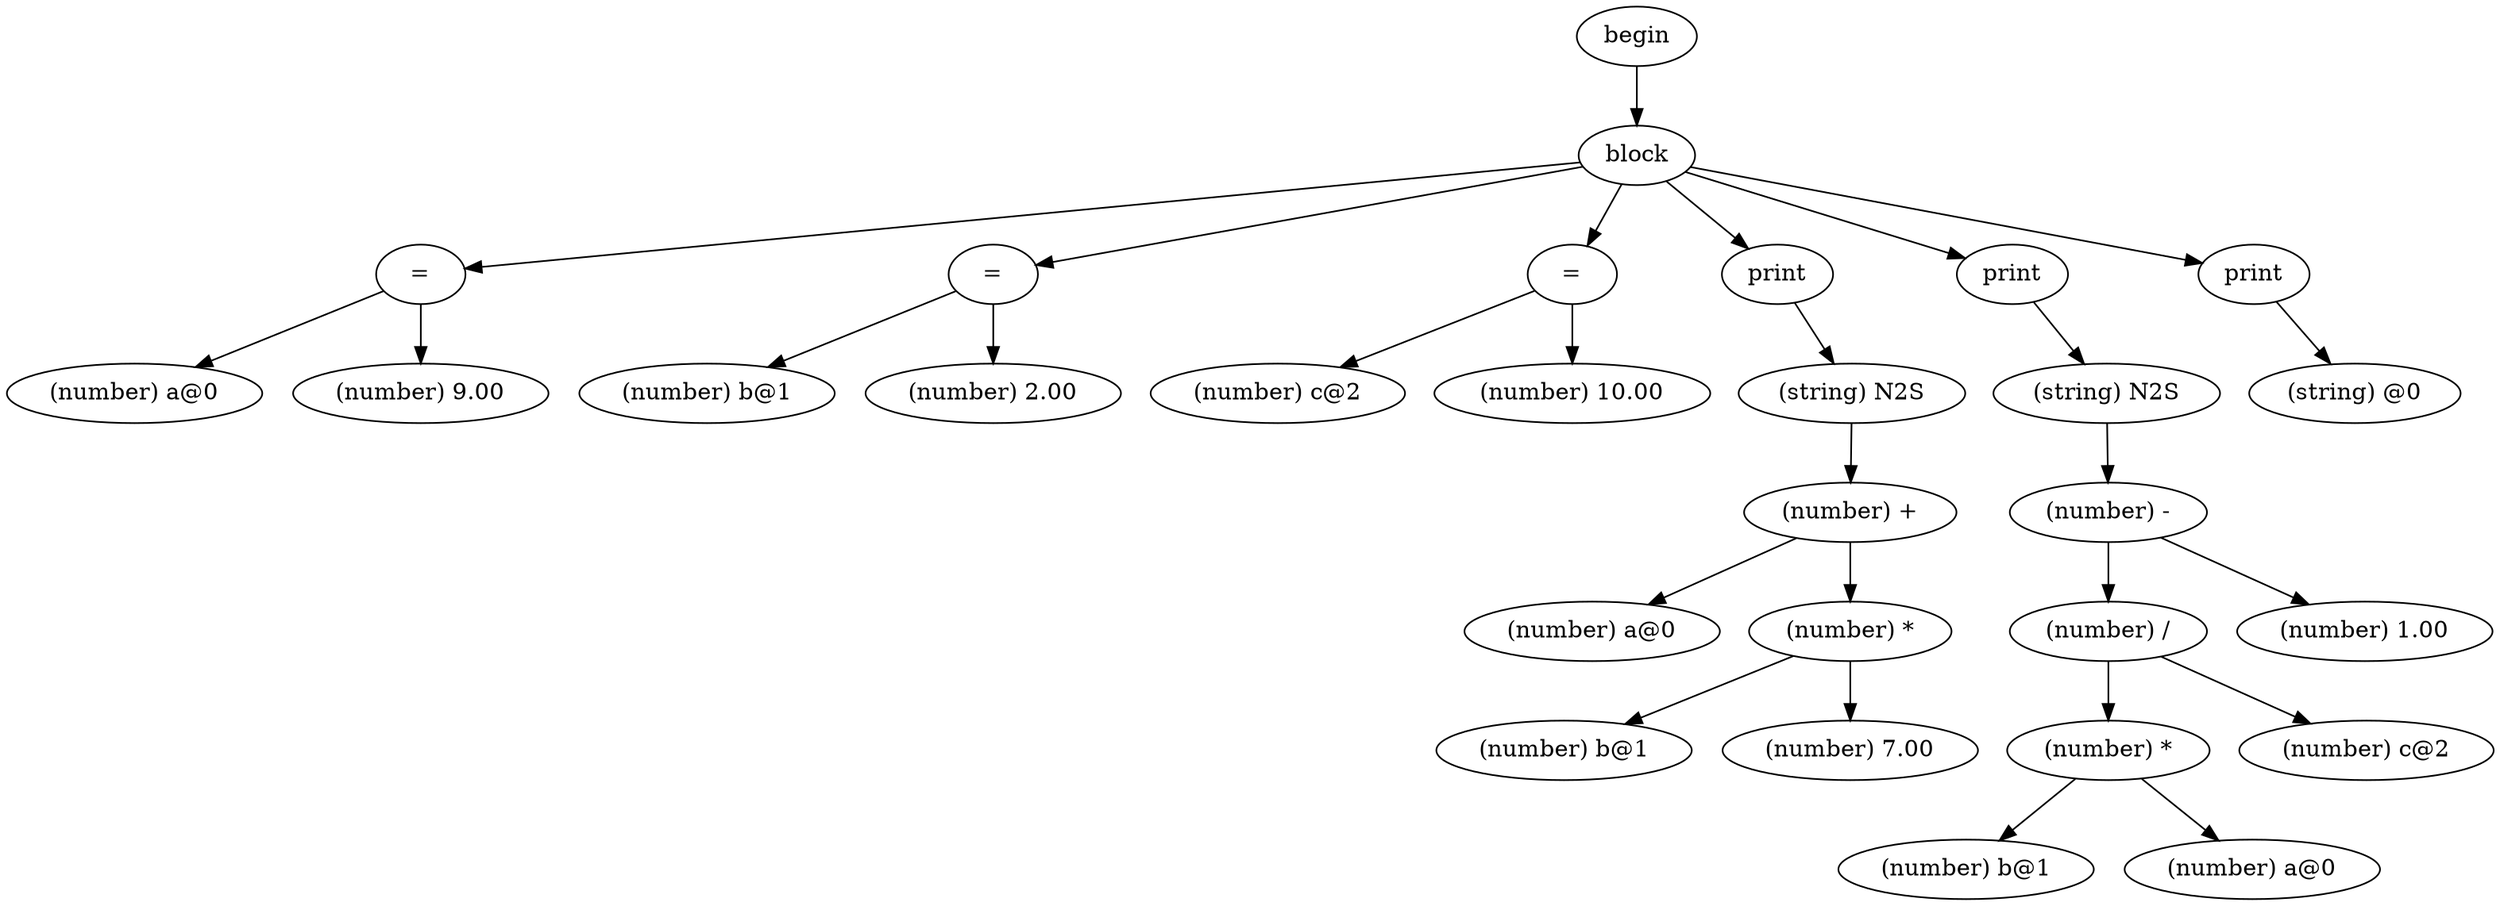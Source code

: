digraph {
graph [ordering="out"];
node0[label="begin"];
node1[label="block"];
node2[label="="];
node3[label="(number) a@0"];
node2 -> node3;
node4[label="(number) 9.00"];
node2 -> node4;
node1 -> node2;
node5[label="="];
node6[label="(number) b@1"];
node5 -> node6;
node7[label="(number) 2.00"];
node5 -> node7;
node1 -> node5;
node8[label="="];
node9[label="(number) c@2"];
node8 -> node9;
node10[label="(number) 10.00"];
node8 -> node10;
node1 -> node8;
node11[label="print"];
node12[label="(string) N2S"];
node13[label="(number) +"];
node14[label="(number) a@0"];
node13 -> node14;
node15[label="(number) *"];
node16[label="(number) b@1"];
node15 -> node16;
node17[label="(number) 7.00"];
node15 -> node17;
node13 -> node15;
node12 -> node13;
node11 -> node12;
node1 -> node11;
node18[label="print"];
node19[label="(string) N2S"];
node20[label="(number) -"];
node21[label="(number) /"];
node22[label="(number) *"];
node23[label="(number) b@1"];
node22 -> node23;
node24[label="(number) a@0"];
node22 -> node24;
node21 -> node22;
node25[label="(number) c@2"];
node21 -> node25;
node20 -> node21;
node26[label="(number) 1.00"];
node20 -> node26;
node19 -> node20;
node18 -> node19;
node1 -> node18;
node27[label="print"];
node28[label="(string) @0"];
node27 -> node28;
node1 -> node27;
node0 -> node1;
}
